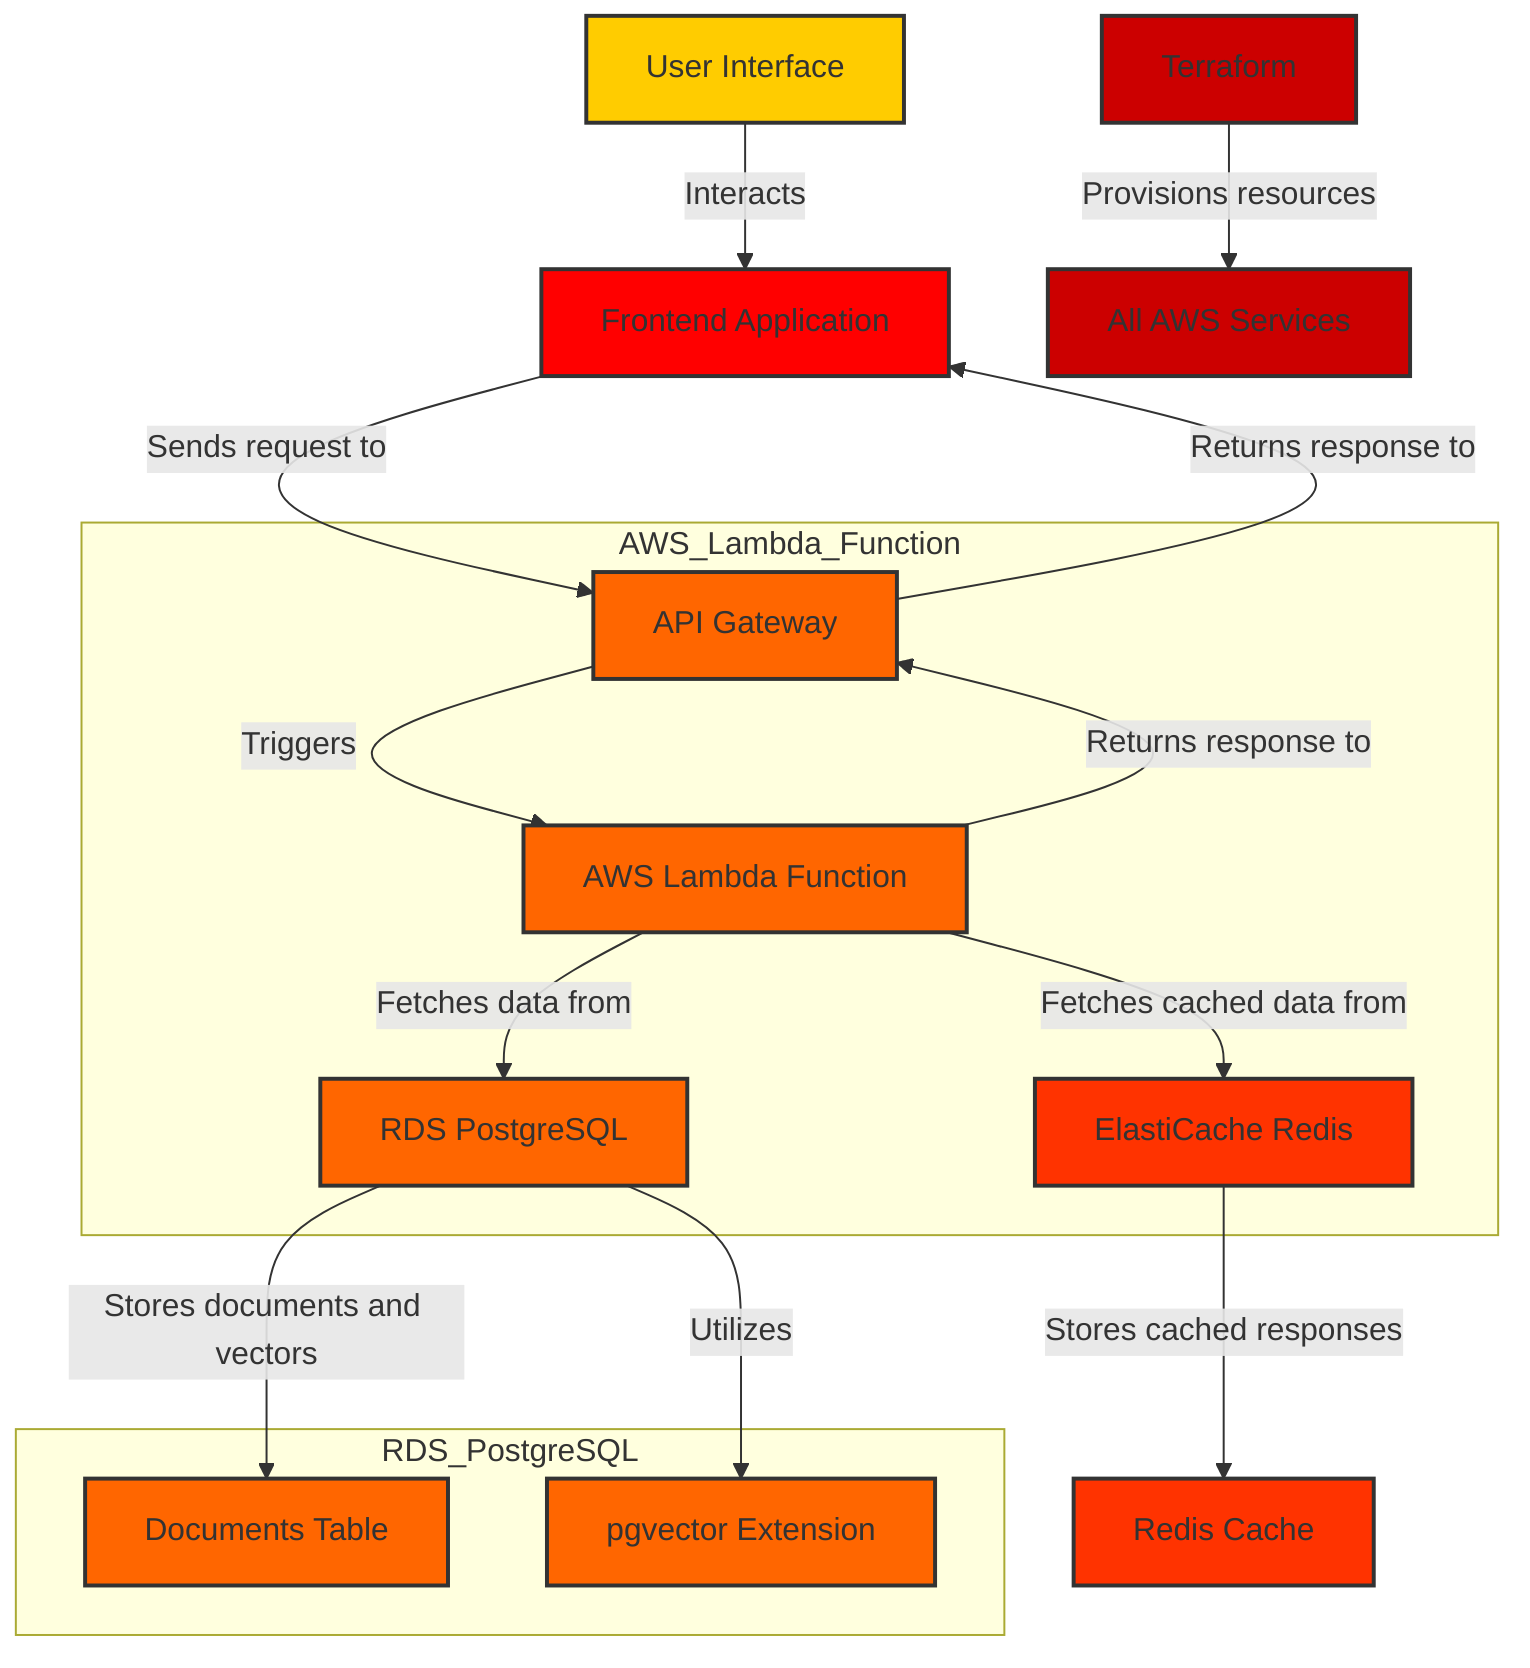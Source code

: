 graph TD
  %% Define Colors
  classDef user fill:#ffcc00,stroke:#333,stroke-width:2px;
  classDef frontend fill:#ff9900,stroke:#333,stroke-width:2px;
  classDef aws fill:#ff6600,stroke:#333,stroke-width:2px;
  classDef storage fill:#ff3300,stroke:#333,stroke-width:2px;
  classDef output fill:#ff0000,stroke:#333,stroke-width:2px;
  classDef management fill:#cc0000,stroke:#333,stroke-width:2px;

  %% User Interaction
  A[User Interface] -->|Interacts| B[Frontend Application]
  class A,B user

  %% Frontend
  B -->|Sends request to| C[API Gateway]
  class C aws

  %% AWS Infrastructure
  C -->|Triggers| D[AWS Lambda Function]

  subgraph AWS_Lambda_Function
    D -->|Fetches data from| E[RDS PostgreSQL]
    D -->|Fetches cached data from| G[ElastiCache Redis]
    D -->|Returns response to| C
    class D aws
  end

  subgraph RDS_PostgreSQL
    E -->|Stores documents and vectors| H[Documents Table]
    E -->|Utilizes| F[pgvector Extension]
    class E,H,F aws
  end

  %% Storage
  G -->|Stores cached responses| G1[Redis Cache]
  class G,G1 storage

  %% Output
  C -->|Returns response to| B
  class B output

  %% Management
  I[Terraform] -->|Provisions resources| AWS[All AWS Services]
  class I,AWS management
